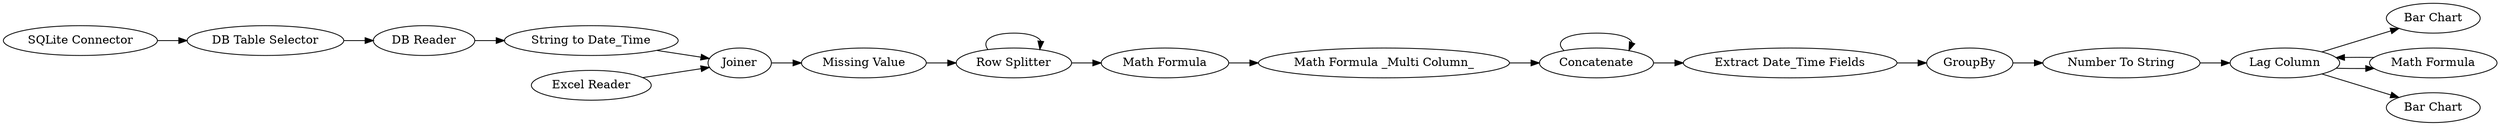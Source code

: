 digraph {
	9 -> 7
	18 -> 30
	10 -> 13
	24 -> 28
	4 -> 3
	19 -> 18
	18 -> 31
	18 -> 19
	6 -> 11
	17 -> 18
	8 -> 17
	7 -> 7
	3 -> 9
	13 -> 8
	28 -> 27
	10 -> 10
	11 -> 10
	27 -> 4
	7 -> 6
	1 -> 3
	24 [label="SQLite Connector"]
	27 [label="DB Reader"]
	13 [label="Extract Date_Time Fields"]
	1 [label="Excel Reader"]
	7 [label="Row Splitter"]
	28 [label="DB Table Selector"]
	9 [label="Missing Value"]
	31 [label="Bar Chart"]
	11 [label="Math Formula _Multi Column_"]
	18 [label="Lag Column"]
	4 [label="String to Date_Time"]
	8 [label=GroupBy]
	6 [label="Math Formula"]
	17 [label="Number To String"]
	30 [label="Bar Chart"]
	3 [label=Joiner]
	10 [label=Concatenate]
	19 [label="Math Formula"]
	rankdir=LR
}
